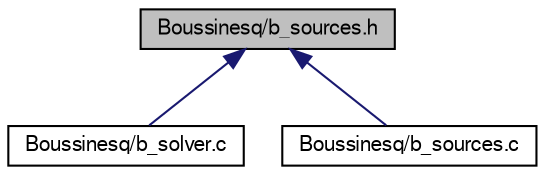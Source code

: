 digraph "Boussinesq/b_sources.h"
{
  bgcolor="transparent";
  edge [fontname="FreeSans",fontsize="10",labelfontname="FreeSans",labelfontsize="10"];
  node [fontname="FreeSans",fontsize="10",shape=record];
  Node1 [label="Boussinesq/b_sources.h",height=0.2,width=0.4,color="black", fillcolor="grey75", style="filled" fontcolor="black"];
  Node1 -> Node2 [dir="back",color="midnightblue",fontsize="10",style="solid"];
  Node2 [label="Boussinesq/b_solver.c",height=0.2,width=0.4,color="black",URL="$b__solver_8c.html"];
  Node1 -> Node3 [dir="back",color="midnightblue",fontsize="10",style="solid"];
  Node3 [label="Boussinesq/b_sources.c",height=0.2,width=0.4,color="black",URL="$b__sources_8c.html"];
}
